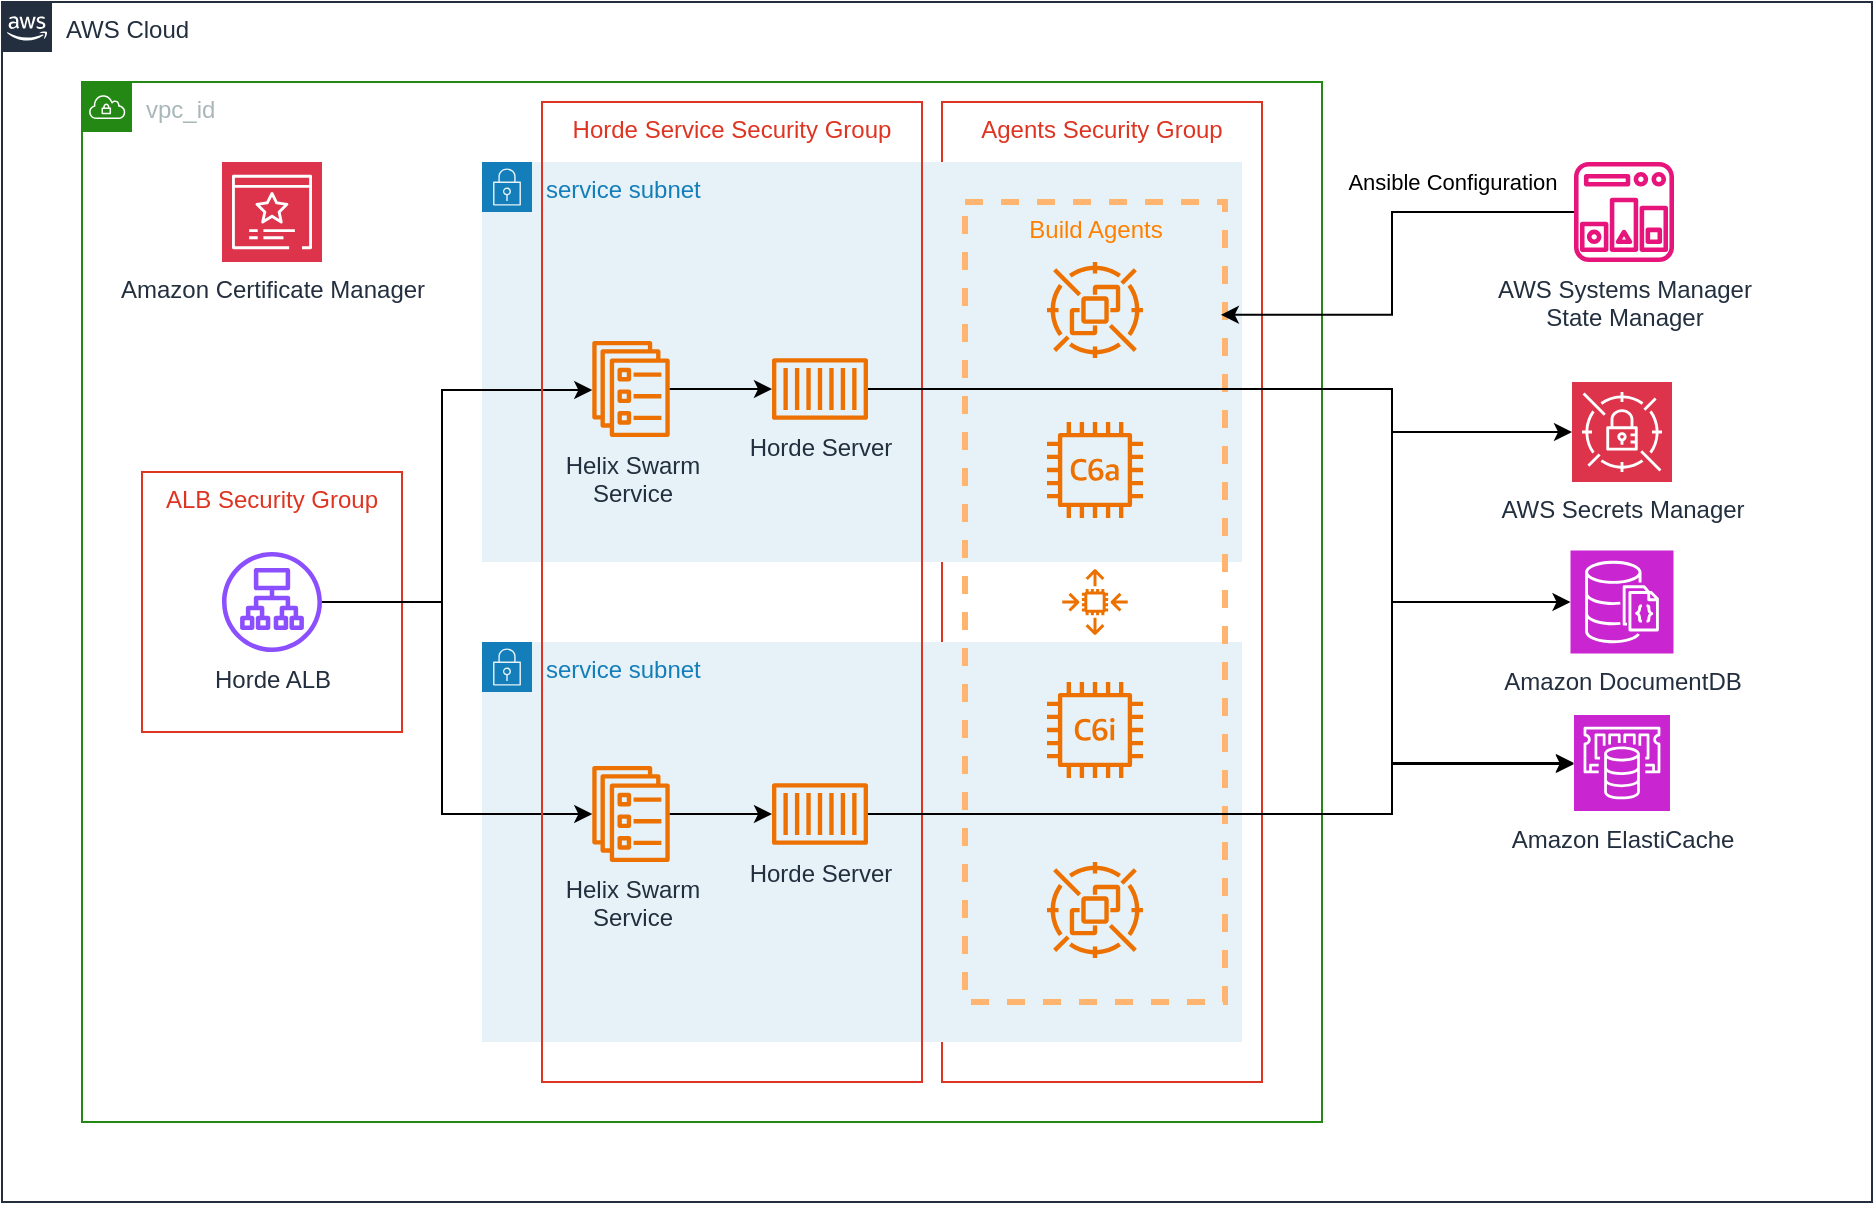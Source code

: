 <mxfile version="22.0.2" type="device">
  <diagram name="Page-1" id="Qb_v31u9e2qgYarxAvfr">
    <mxGraphModel dx="1207" dy="908" grid="1" gridSize="10" guides="1" tooltips="1" connect="1" arrows="1" fold="1" page="1" pageScale="1" pageWidth="850" pageHeight="1100" math="0" shadow="0">
      <root>
        <mxCell id="0" />
        <mxCell id="1" parent="0" />
        <mxCell id="7Ozqz2xuHSOFOmgC_CTA-1" value="AWS Cloud" style="points=[[0,0],[0.25,0],[0.5,0],[0.75,0],[1,0],[1,0.25],[1,0.5],[1,0.75],[1,1],[0.75,1],[0.5,1],[0.25,1],[0,1],[0,0.75],[0,0.5],[0,0.25]];outlineConnect=0;gradientColor=none;html=1;whiteSpace=wrap;fontSize=12;fontStyle=0;container=1;pointerEvents=0;collapsible=0;recursiveResize=0;shape=mxgraph.aws4.group;grIcon=mxgraph.aws4.group_aws_cloud_alt;strokeColor=#232F3E;fillColor=none;verticalAlign=top;align=left;spacingLeft=30;fontColor=#232F3E;dashed=0;" vertex="1" parent="1">
          <mxGeometry x="65" y="120" width="935" height="600" as="geometry" />
        </mxCell>
        <mxCell id="7Ozqz2xuHSOFOmgC_CTA-2" value="vpc_id" style="points=[[0,0],[0.25,0],[0.5,0],[0.75,0],[1,0],[1,0.25],[1,0.5],[1,0.75],[1,1],[0.75,1],[0.5,1],[0.25,1],[0,1],[0,0.75],[0,0.5],[0,0.25]];outlineConnect=0;gradientColor=none;html=1;whiteSpace=wrap;fontSize=12;fontStyle=0;container=1;pointerEvents=0;collapsible=0;recursiveResize=0;shape=mxgraph.aws4.group;grIcon=mxgraph.aws4.group_vpc;strokeColor=#248814;fillColor=none;verticalAlign=top;align=left;spacingLeft=30;fontColor=#AAB7B8;dashed=0;" vertex="1" parent="7Ozqz2xuHSOFOmgC_CTA-1">
          <mxGeometry x="40" y="40" width="620" height="520" as="geometry" />
        </mxCell>
        <mxCell id="7Ozqz2xuHSOFOmgC_CTA-30" value="Agents Security Group" style="fillColor=none;strokeColor=#DD3522;verticalAlign=top;fontStyle=0;fontColor=#DD3522;whiteSpace=wrap;html=1;" vertex="1" parent="7Ozqz2xuHSOFOmgC_CTA-2">
          <mxGeometry x="430" y="10" width="160" height="490" as="geometry" />
        </mxCell>
        <mxCell id="7Ozqz2xuHSOFOmgC_CTA-4" value="ALB Security Group" style="fillColor=none;strokeColor=#DD3522;verticalAlign=top;fontStyle=0;fontColor=#DD3522;whiteSpace=wrap;html=1;" vertex="1" parent="7Ozqz2xuHSOFOmgC_CTA-2">
          <mxGeometry x="30" y="195" width="130" height="130" as="geometry" />
        </mxCell>
        <mxCell id="7Ozqz2xuHSOFOmgC_CTA-5" value="Horde ALB" style="sketch=0;outlineConnect=0;fontColor=#232F3E;gradientColor=none;fillColor=#8C4FFF;strokeColor=none;dashed=0;verticalLabelPosition=bottom;verticalAlign=top;align=center;html=1;fontSize=12;fontStyle=0;aspect=fixed;pointerEvents=1;shape=mxgraph.aws4.application_load_balancer;" vertex="1" parent="7Ozqz2xuHSOFOmgC_CTA-2">
          <mxGeometry x="70" y="235" width="50" height="50" as="geometry" />
        </mxCell>
        <mxCell id="7Ozqz2xuHSOFOmgC_CTA-6" value="service subnet" style="points=[[0,0],[0.25,0],[0.5,0],[0.75,0],[1,0],[1,0.25],[1,0.5],[1,0.75],[1,1],[0.75,1],[0.5,1],[0.25,1],[0,1],[0,0.75],[0,0.5],[0,0.25]];outlineConnect=0;gradientColor=none;html=1;whiteSpace=wrap;fontSize=12;fontStyle=0;container=1;pointerEvents=0;collapsible=0;recursiveResize=0;shape=mxgraph.aws4.group;grIcon=mxgraph.aws4.group_security_group;grStroke=0;strokeColor=#147EBA;fillColor=#E6F2F8;verticalAlign=top;align=left;spacingLeft=30;fontColor=#147EBA;dashed=0;" vertex="1" parent="7Ozqz2xuHSOFOmgC_CTA-2">
          <mxGeometry x="200" y="40" width="380" height="200" as="geometry" />
        </mxCell>
        <mxCell id="7Ozqz2xuHSOFOmgC_CTA-8" value="Helix Swarm&lt;br&gt;Service" style="sketch=0;outlineConnect=0;fontColor=#232F3E;gradientColor=none;fillColor=#ED7100;strokeColor=none;dashed=0;verticalLabelPosition=bottom;verticalAlign=top;align=center;html=1;fontSize=12;fontStyle=0;aspect=fixed;pointerEvents=1;shape=mxgraph.aws4.ecs_service;" vertex="1" parent="7Ozqz2xuHSOFOmgC_CTA-6">
          <mxGeometry x="55" y="89.5" width="39" height="48" as="geometry" />
        </mxCell>
        <mxCell id="7Ozqz2xuHSOFOmgC_CTA-10" value="service subnet" style="points=[[0,0],[0.25,0],[0.5,0],[0.75,0],[1,0],[1,0.25],[1,0.5],[1,0.75],[1,1],[0.75,1],[0.5,1],[0.25,1],[0,1],[0,0.75],[0,0.5],[0,0.25]];outlineConnect=0;gradientColor=none;html=1;whiteSpace=wrap;fontSize=12;fontStyle=0;container=1;pointerEvents=0;collapsible=0;recursiveResize=0;shape=mxgraph.aws4.group;grIcon=mxgraph.aws4.group_security_group;grStroke=0;strokeColor=#147EBA;fillColor=#E6F2F8;verticalAlign=top;align=left;spacingLeft=30;fontColor=#147EBA;dashed=0;" vertex="1" parent="7Ozqz2xuHSOFOmgC_CTA-2">
          <mxGeometry x="200" y="280" width="380" height="200" as="geometry" />
        </mxCell>
        <mxCell id="7Ozqz2xuHSOFOmgC_CTA-13" value="Horde Server" style="sketch=0;outlineConnect=0;fontColor=#232F3E;gradientColor=none;fillColor=#ED7100;strokeColor=none;dashed=0;verticalLabelPosition=bottom;verticalAlign=top;align=center;html=1;fontSize=12;fontStyle=0;aspect=fixed;pointerEvents=1;shape=mxgraph.aws4.container_1;" vertex="1" parent="7Ozqz2xuHSOFOmgC_CTA-10">
          <mxGeometry x="145" y="70.5" width="48" height="31" as="geometry" />
        </mxCell>
        <mxCell id="7Ozqz2xuHSOFOmgC_CTA-12" value="Helix Swarm&lt;br&gt;Service" style="sketch=0;outlineConnect=0;fontColor=#232F3E;gradientColor=none;fillColor=#ED7100;strokeColor=none;dashed=0;verticalLabelPosition=bottom;verticalAlign=top;align=center;html=1;fontSize=12;fontStyle=0;aspect=fixed;pointerEvents=1;shape=mxgraph.aws4.ecs_service;" vertex="1" parent="7Ozqz2xuHSOFOmgC_CTA-10">
          <mxGeometry x="55" y="62" width="39" height="48" as="geometry" />
        </mxCell>
        <mxCell id="7Ozqz2xuHSOFOmgC_CTA-11" style="edgeStyle=orthogonalEdgeStyle;rounded=0;orthogonalLoop=1;jettySize=auto;html=1;" edge="1" parent="7Ozqz2xuHSOFOmgC_CTA-10" source="7Ozqz2xuHSOFOmgC_CTA-12" target="7Ozqz2xuHSOFOmgC_CTA-13">
          <mxGeometry relative="1" as="geometry" />
        </mxCell>
        <mxCell id="7Ozqz2xuHSOFOmgC_CTA-14" style="edgeStyle=orthogonalEdgeStyle;rounded=0;orthogonalLoop=1;jettySize=auto;html=1;" edge="1" parent="7Ozqz2xuHSOFOmgC_CTA-2" source="7Ozqz2xuHSOFOmgC_CTA-5" target="7Ozqz2xuHSOFOmgC_CTA-12">
          <mxGeometry relative="1" as="geometry">
            <Array as="points">
              <mxPoint x="180" y="260" />
              <mxPoint x="180" y="366" />
            </Array>
          </mxGeometry>
        </mxCell>
        <mxCell id="7Ozqz2xuHSOFOmgC_CTA-15" style="edgeStyle=orthogonalEdgeStyle;rounded=0;orthogonalLoop=1;jettySize=auto;html=1;" edge="1" parent="7Ozqz2xuHSOFOmgC_CTA-2" source="7Ozqz2xuHSOFOmgC_CTA-5" target="7Ozqz2xuHSOFOmgC_CTA-8">
          <mxGeometry relative="1" as="geometry">
            <Array as="points">
              <mxPoint x="180" y="260" />
              <mxPoint x="180" y="154" />
            </Array>
          </mxGeometry>
        </mxCell>
        <mxCell id="7Ozqz2xuHSOFOmgC_CTA-16" value="Amazon Certificate Manager" style="sketch=0;points=[[0,0,0],[0.25,0,0],[0.5,0,0],[0.75,0,0],[1,0,0],[0,1,0],[0.25,1,0],[0.5,1,0],[0.75,1,0],[1,1,0],[0,0.25,0],[0,0.5,0],[0,0.75,0],[1,0.25,0],[1,0.5,0],[1,0.75,0]];outlineConnect=0;fontColor=#232F3E;fillColor=#DD344C;strokeColor=#ffffff;dashed=0;verticalLabelPosition=bottom;verticalAlign=top;align=center;html=1;fontSize=12;fontStyle=0;aspect=fixed;shape=mxgraph.aws4.resourceIcon;resIcon=mxgraph.aws4.certificate_manager_3;" vertex="1" parent="7Ozqz2xuHSOFOmgC_CTA-2">
          <mxGeometry x="70" y="40" width="50" height="50" as="geometry" />
        </mxCell>
        <mxCell id="7Ozqz2xuHSOFOmgC_CTA-22" value="" style="sketch=0;outlineConnect=0;fontColor=#232F3E;gradientColor=none;fillColor=#ED7100;strokeColor=none;dashed=0;verticalLabelPosition=bottom;verticalAlign=top;align=center;html=1;fontSize=12;fontStyle=0;aspect=fixed;pointerEvents=1;shape=mxgraph.aws4.auto_scaling2;" vertex="1" parent="7Ozqz2xuHSOFOmgC_CTA-2">
          <mxGeometry x="490" y="243.5" width="33" height="33" as="geometry" />
        </mxCell>
        <mxCell id="7Ozqz2xuHSOFOmgC_CTA-24" value="Build Agents" style="fillColor=none;strokeColor=#FFB570;dashed=1;verticalAlign=top;fontStyle=0;fontColor=#FF8000;whiteSpace=wrap;html=1;strokeWidth=3;" vertex="1" parent="7Ozqz2xuHSOFOmgC_CTA-2">
          <mxGeometry x="441.5" y="60" width="130" height="400" as="geometry" />
        </mxCell>
        <mxCell id="7Ozqz2xuHSOFOmgC_CTA-25" value="" style="sketch=0;outlineConnect=0;fontColor=#232F3E;gradientColor=none;fillColor=#ED7100;strokeColor=none;dashed=0;verticalLabelPosition=bottom;verticalAlign=top;align=center;html=1;fontSize=12;fontStyle=0;aspect=fixed;pointerEvents=1;shape=mxgraph.aws4.ec2_c6a_instance;" vertex="1" parent="7Ozqz2xuHSOFOmgC_CTA-2">
          <mxGeometry x="482.5" y="170" width="48" height="48" as="geometry" />
        </mxCell>
        <mxCell id="7Ozqz2xuHSOFOmgC_CTA-27" value="" style="sketch=0;outlineConnect=0;fontColor=#232F3E;gradientColor=none;fillColor=#ED7100;strokeColor=none;dashed=0;verticalLabelPosition=bottom;verticalAlign=top;align=center;html=1;fontSize=12;fontStyle=0;aspect=fixed;pointerEvents=1;shape=mxgraph.aws4.ec2_c6i_instance;" vertex="1" parent="7Ozqz2xuHSOFOmgC_CTA-2">
          <mxGeometry x="482.5" y="300" width="48" height="48" as="geometry" />
        </mxCell>
        <mxCell id="7Ozqz2xuHSOFOmgC_CTA-28" value="" style="sketch=0;outlineConnect=0;fontColor=#232F3E;gradientColor=none;fillColor=#ED7100;strokeColor=none;dashed=0;verticalLabelPosition=bottom;verticalAlign=top;align=center;html=1;fontSize=12;fontStyle=0;aspect=fixed;pointerEvents=1;shape=mxgraph.aws4.spot_instance;" vertex="1" parent="7Ozqz2xuHSOFOmgC_CTA-2">
          <mxGeometry x="482.5" y="90" width="48" height="48" as="geometry" />
        </mxCell>
        <mxCell id="7Ozqz2xuHSOFOmgC_CTA-9" value="Horde Server" style="sketch=0;outlineConnect=0;fontColor=#232F3E;gradientColor=none;fillColor=#ED7100;strokeColor=none;dashed=0;verticalLabelPosition=bottom;verticalAlign=top;align=center;html=1;fontSize=12;fontStyle=0;aspect=fixed;pointerEvents=1;shape=mxgraph.aws4.container_1;" vertex="1" parent="7Ozqz2xuHSOFOmgC_CTA-2">
          <mxGeometry x="345" y="138" width="48" height="31" as="geometry" />
        </mxCell>
        <mxCell id="7Ozqz2xuHSOFOmgC_CTA-7" style="edgeStyle=orthogonalEdgeStyle;rounded=0;orthogonalLoop=1;jettySize=auto;html=1;" edge="1" parent="7Ozqz2xuHSOFOmgC_CTA-2" source="7Ozqz2xuHSOFOmgC_CTA-8" target="7Ozqz2xuHSOFOmgC_CTA-9">
          <mxGeometry relative="1" as="geometry" />
        </mxCell>
        <mxCell id="7Ozqz2xuHSOFOmgC_CTA-29" value="" style="sketch=0;outlineConnect=0;fontColor=#232F3E;gradientColor=none;fillColor=#ED7100;strokeColor=none;dashed=0;verticalLabelPosition=bottom;verticalAlign=top;align=center;html=1;fontSize=12;fontStyle=0;aspect=fixed;pointerEvents=1;shape=mxgraph.aws4.spot_instance;" vertex="1" parent="7Ozqz2xuHSOFOmgC_CTA-2">
          <mxGeometry x="482.5" y="390" width="48" height="48" as="geometry" />
        </mxCell>
        <mxCell id="7Ozqz2xuHSOFOmgC_CTA-3" value="Horde Service Security Group" style="fillColor=none;strokeColor=#DD3522;verticalAlign=top;fontStyle=0;fontColor=#DD3522;whiteSpace=wrap;html=1;" vertex="1" parent="7Ozqz2xuHSOFOmgC_CTA-2">
          <mxGeometry x="230" y="10" width="190" height="490" as="geometry" />
        </mxCell>
        <mxCell id="7Ozqz2xuHSOFOmgC_CTA-17" value="AWS Secrets Manager" style="sketch=0;points=[[0,0,0],[0.25,0,0],[0.5,0,0],[0.75,0,0],[1,0,0],[0,1,0],[0.25,1,0],[0.5,1,0],[0.75,1,0],[1,1,0],[0,0.25,0],[0,0.5,0],[0,0.75,0],[1,0.25,0],[1,0.5,0],[1,0.75,0]];outlineConnect=0;fontColor=#232F3E;fillColor=#DD344C;strokeColor=#ffffff;dashed=0;verticalLabelPosition=bottom;verticalAlign=top;align=center;html=1;fontSize=12;fontStyle=0;aspect=fixed;shape=mxgraph.aws4.resourceIcon;resIcon=mxgraph.aws4.secrets_manager;" vertex="1" parent="7Ozqz2xuHSOFOmgC_CTA-1">
          <mxGeometry x="785" y="190" width="50" height="50" as="geometry" />
        </mxCell>
        <mxCell id="7Ozqz2xuHSOFOmgC_CTA-18" value="Amazon ElastiCache&lt;br&gt;" style="sketch=0;points=[[0,0,0],[0.25,0,0],[0.5,0,0],[0.75,0,0],[1,0,0],[0,1,0],[0.25,1,0],[0.5,1,0],[0.75,1,0],[1,1,0],[0,0.25,0],[0,0.5,0],[0,0.75,0],[1,0.25,0],[1,0.5,0],[1,0.75,0]];outlineConnect=0;fontColor=#232F3E;fillColor=#C925D1;strokeColor=#ffffff;dashed=0;verticalLabelPosition=bottom;verticalAlign=top;align=center;html=1;fontSize=12;fontStyle=0;aspect=fixed;shape=mxgraph.aws4.resourceIcon;resIcon=mxgraph.aws4.elasticache;" vertex="1" parent="7Ozqz2xuHSOFOmgC_CTA-1">
          <mxGeometry x="786" y="356.5" width="48" height="48" as="geometry" />
        </mxCell>
        <mxCell id="7Ozqz2xuHSOFOmgC_CTA-19" style="edgeStyle=orthogonalEdgeStyle;rounded=0;orthogonalLoop=1;jettySize=auto;html=1;" edge="1" parent="7Ozqz2xuHSOFOmgC_CTA-1" source="7Ozqz2xuHSOFOmgC_CTA-13" target="7Ozqz2xuHSOFOmgC_CTA-18">
          <mxGeometry relative="1" as="geometry">
            <Array as="points">
              <mxPoint x="695" y="406" />
              <mxPoint x="695" y="381" />
            </Array>
          </mxGeometry>
        </mxCell>
        <mxCell id="7Ozqz2xuHSOFOmgC_CTA-20" style="edgeStyle=orthogonalEdgeStyle;rounded=0;orthogonalLoop=1;jettySize=auto;html=1;entryX=0;entryY=0.5;entryDx=0;entryDy=0;entryPerimeter=0;" edge="1" parent="7Ozqz2xuHSOFOmgC_CTA-1" source="7Ozqz2xuHSOFOmgC_CTA-9" target="7Ozqz2xuHSOFOmgC_CTA-18">
          <mxGeometry relative="1" as="geometry">
            <Array as="points">
              <mxPoint x="695" y="194" />
              <mxPoint x="695" y="381" />
            </Array>
          </mxGeometry>
        </mxCell>
        <mxCell id="7Ozqz2xuHSOFOmgC_CTA-21" style="edgeStyle=orthogonalEdgeStyle;rounded=0;orthogonalLoop=1;jettySize=auto;html=1;entryX=0;entryY=0.5;entryDx=0;entryDy=0;entryPerimeter=0;" edge="1" parent="7Ozqz2xuHSOFOmgC_CTA-1" source="7Ozqz2xuHSOFOmgC_CTA-9" target="7Ozqz2xuHSOFOmgC_CTA-17">
          <mxGeometry relative="1" as="geometry">
            <Array as="points">
              <mxPoint x="695" y="194" />
              <mxPoint x="695" y="215" />
            </Array>
          </mxGeometry>
        </mxCell>
        <mxCell id="7Ozqz2xuHSOFOmgC_CTA-32" value="Amazon DocumentDB" style="sketch=0;points=[[0,0,0],[0.25,0,0],[0.5,0,0],[0.75,0,0],[1,0,0],[0,1,0],[0.25,1,0],[0.5,1,0],[0.75,1,0],[1,1,0],[0,0.25,0],[0,0.5,0],[0,0.75,0],[1,0.25,0],[1,0.5,0],[1,0.75,0]];outlineConnect=0;fontColor=#232F3E;fillColor=#C925D1;strokeColor=#ffffff;dashed=0;verticalLabelPosition=bottom;verticalAlign=top;align=center;html=1;fontSize=12;fontStyle=0;aspect=fixed;shape=mxgraph.aws4.resourceIcon;resIcon=mxgraph.aws4.documentdb_with_mongodb_compatibility;" vertex="1" parent="7Ozqz2xuHSOFOmgC_CTA-1">
          <mxGeometry x="784.25" y="274.25" width="51.5" height="51.5" as="geometry" />
        </mxCell>
        <mxCell id="7Ozqz2xuHSOFOmgC_CTA-33" style="edgeStyle=orthogonalEdgeStyle;rounded=0;orthogonalLoop=1;jettySize=auto;html=1;entryX=0;entryY=0.5;entryDx=0;entryDy=0;entryPerimeter=0;" edge="1" parent="7Ozqz2xuHSOFOmgC_CTA-1" source="7Ozqz2xuHSOFOmgC_CTA-13" target="7Ozqz2xuHSOFOmgC_CTA-32">
          <mxGeometry relative="1" as="geometry">
            <Array as="points">
              <mxPoint x="695" y="406" />
              <mxPoint x="695" y="300" />
            </Array>
          </mxGeometry>
        </mxCell>
        <mxCell id="7Ozqz2xuHSOFOmgC_CTA-34" value="AWS Systems Manager&lt;br&gt;State Manager" style="sketch=0;outlineConnect=0;fontColor=#232F3E;gradientColor=none;fillColor=#E7157B;strokeColor=none;dashed=0;verticalLabelPosition=bottom;verticalAlign=top;align=center;html=1;fontSize=12;fontStyle=0;aspect=fixed;pointerEvents=1;shape=mxgraph.aws4.state_manager;" vertex="1" parent="7Ozqz2xuHSOFOmgC_CTA-1">
          <mxGeometry x="786" y="80" width="50" height="50" as="geometry" />
        </mxCell>
        <mxCell id="7Ozqz2xuHSOFOmgC_CTA-39" style="edgeStyle=orthogonalEdgeStyle;rounded=0;orthogonalLoop=1;jettySize=auto;html=1;entryX=0.984;entryY=0.141;entryDx=0;entryDy=0;entryPerimeter=0;" edge="1" parent="7Ozqz2xuHSOFOmgC_CTA-1" source="7Ozqz2xuHSOFOmgC_CTA-34" target="7Ozqz2xuHSOFOmgC_CTA-24">
          <mxGeometry relative="1" as="geometry">
            <Array as="points">
              <mxPoint x="695" y="105" />
              <mxPoint x="695" y="156" />
            </Array>
          </mxGeometry>
        </mxCell>
        <mxCell id="7Ozqz2xuHSOFOmgC_CTA-40" value="Ansible Configuration" style="edgeLabel;html=1;align=center;verticalAlign=middle;resizable=0;points=[];" vertex="1" connectable="0" parent="7Ozqz2xuHSOFOmgC_CTA-39">
          <mxGeometry x="-0.395" relative="1" as="geometry">
            <mxPoint x="8" y="-15" as="offset" />
          </mxGeometry>
        </mxCell>
      </root>
    </mxGraphModel>
  </diagram>
</mxfile>
